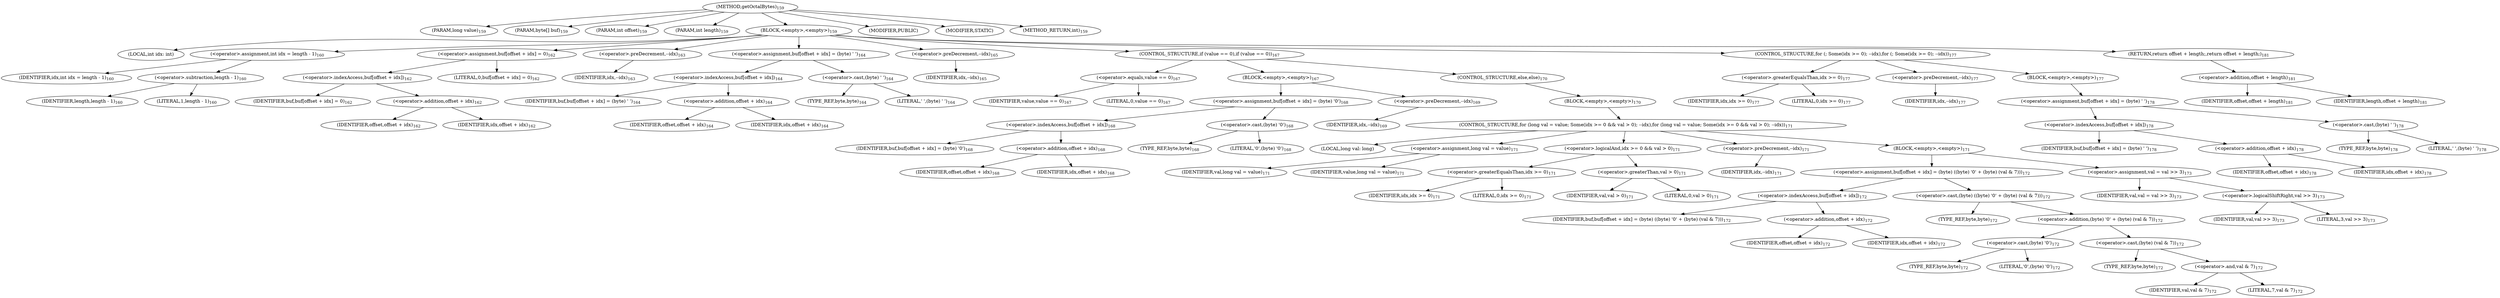 digraph "getOctalBytes" {  
"206" [label = <(METHOD,getOctalBytes)<SUB>159</SUB>> ]
"207" [label = <(PARAM,long value)<SUB>159</SUB>> ]
"208" [label = <(PARAM,byte[] buf)<SUB>159</SUB>> ]
"209" [label = <(PARAM,int offset)<SUB>159</SUB>> ]
"210" [label = <(PARAM,int length)<SUB>159</SUB>> ]
"211" [label = <(BLOCK,&lt;empty&gt;,&lt;empty&gt;)<SUB>159</SUB>> ]
"212" [label = <(LOCAL,int idx: int)> ]
"213" [label = <(&lt;operator&gt;.assignment,int idx = length - 1)<SUB>160</SUB>> ]
"214" [label = <(IDENTIFIER,idx,int idx = length - 1)<SUB>160</SUB>> ]
"215" [label = <(&lt;operator&gt;.subtraction,length - 1)<SUB>160</SUB>> ]
"216" [label = <(IDENTIFIER,length,length - 1)<SUB>160</SUB>> ]
"217" [label = <(LITERAL,1,length - 1)<SUB>160</SUB>> ]
"218" [label = <(&lt;operator&gt;.assignment,buf[offset + idx] = 0)<SUB>162</SUB>> ]
"219" [label = <(&lt;operator&gt;.indexAccess,buf[offset + idx])<SUB>162</SUB>> ]
"220" [label = <(IDENTIFIER,buf,buf[offset + idx] = 0)<SUB>162</SUB>> ]
"221" [label = <(&lt;operator&gt;.addition,offset + idx)<SUB>162</SUB>> ]
"222" [label = <(IDENTIFIER,offset,offset + idx)<SUB>162</SUB>> ]
"223" [label = <(IDENTIFIER,idx,offset + idx)<SUB>162</SUB>> ]
"224" [label = <(LITERAL,0,buf[offset + idx] = 0)<SUB>162</SUB>> ]
"225" [label = <(&lt;operator&gt;.preDecrement,--idx)<SUB>163</SUB>> ]
"226" [label = <(IDENTIFIER,idx,--idx)<SUB>163</SUB>> ]
"227" [label = <(&lt;operator&gt;.assignment,buf[offset + idx] = (byte) ' ')<SUB>164</SUB>> ]
"228" [label = <(&lt;operator&gt;.indexAccess,buf[offset + idx])<SUB>164</SUB>> ]
"229" [label = <(IDENTIFIER,buf,buf[offset + idx] = (byte) ' ')<SUB>164</SUB>> ]
"230" [label = <(&lt;operator&gt;.addition,offset + idx)<SUB>164</SUB>> ]
"231" [label = <(IDENTIFIER,offset,offset + idx)<SUB>164</SUB>> ]
"232" [label = <(IDENTIFIER,idx,offset + idx)<SUB>164</SUB>> ]
"233" [label = <(&lt;operator&gt;.cast,(byte) ' ')<SUB>164</SUB>> ]
"234" [label = <(TYPE_REF,byte,byte)<SUB>164</SUB>> ]
"235" [label = <(LITERAL,' ',(byte) ' ')<SUB>164</SUB>> ]
"236" [label = <(&lt;operator&gt;.preDecrement,--idx)<SUB>165</SUB>> ]
"237" [label = <(IDENTIFIER,idx,--idx)<SUB>165</SUB>> ]
"238" [label = <(CONTROL_STRUCTURE,if (value == 0),if (value == 0))<SUB>167</SUB>> ]
"239" [label = <(&lt;operator&gt;.equals,value == 0)<SUB>167</SUB>> ]
"240" [label = <(IDENTIFIER,value,value == 0)<SUB>167</SUB>> ]
"241" [label = <(LITERAL,0,value == 0)<SUB>167</SUB>> ]
"242" [label = <(BLOCK,&lt;empty&gt;,&lt;empty&gt;)<SUB>167</SUB>> ]
"243" [label = <(&lt;operator&gt;.assignment,buf[offset + idx] = (byte) '0')<SUB>168</SUB>> ]
"244" [label = <(&lt;operator&gt;.indexAccess,buf[offset + idx])<SUB>168</SUB>> ]
"245" [label = <(IDENTIFIER,buf,buf[offset + idx] = (byte) '0')<SUB>168</SUB>> ]
"246" [label = <(&lt;operator&gt;.addition,offset + idx)<SUB>168</SUB>> ]
"247" [label = <(IDENTIFIER,offset,offset + idx)<SUB>168</SUB>> ]
"248" [label = <(IDENTIFIER,idx,offset + idx)<SUB>168</SUB>> ]
"249" [label = <(&lt;operator&gt;.cast,(byte) '0')<SUB>168</SUB>> ]
"250" [label = <(TYPE_REF,byte,byte)<SUB>168</SUB>> ]
"251" [label = <(LITERAL,'0',(byte) '0')<SUB>168</SUB>> ]
"252" [label = <(&lt;operator&gt;.preDecrement,--idx)<SUB>169</SUB>> ]
"253" [label = <(IDENTIFIER,idx,--idx)<SUB>169</SUB>> ]
"254" [label = <(CONTROL_STRUCTURE,else,else)<SUB>170</SUB>> ]
"255" [label = <(BLOCK,&lt;empty&gt;,&lt;empty&gt;)<SUB>170</SUB>> ]
"256" [label = <(CONTROL_STRUCTURE,for (long val = value; Some(idx &gt;= 0 &amp;&amp; val &gt; 0); --idx),for (long val = value; Some(idx &gt;= 0 &amp;&amp; val &gt; 0); --idx))<SUB>171</SUB>> ]
"257" [label = <(LOCAL,long val: long)> ]
"258" [label = <(&lt;operator&gt;.assignment,long val = value)<SUB>171</SUB>> ]
"259" [label = <(IDENTIFIER,val,long val = value)<SUB>171</SUB>> ]
"260" [label = <(IDENTIFIER,value,long val = value)<SUB>171</SUB>> ]
"261" [label = <(&lt;operator&gt;.logicalAnd,idx &gt;= 0 &amp;&amp; val &gt; 0)<SUB>171</SUB>> ]
"262" [label = <(&lt;operator&gt;.greaterEqualsThan,idx &gt;= 0)<SUB>171</SUB>> ]
"263" [label = <(IDENTIFIER,idx,idx &gt;= 0)<SUB>171</SUB>> ]
"264" [label = <(LITERAL,0,idx &gt;= 0)<SUB>171</SUB>> ]
"265" [label = <(&lt;operator&gt;.greaterThan,val &gt; 0)<SUB>171</SUB>> ]
"266" [label = <(IDENTIFIER,val,val &gt; 0)<SUB>171</SUB>> ]
"267" [label = <(LITERAL,0,val &gt; 0)<SUB>171</SUB>> ]
"268" [label = <(&lt;operator&gt;.preDecrement,--idx)<SUB>171</SUB>> ]
"269" [label = <(IDENTIFIER,idx,--idx)<SUB>171</SUB>> ]
"270" [label = <(BLOCK,&lt;empty&gt;,&lt;empty&gt;)<SUB>171</SUB>> ]
"271" [label = <(&lt;operator&gt;.assignment,buf[offset + idx] = (byte) ((byte) '0' + (byte) (val &amp; 7)))<SUB>172</SUB>> ]
"272" [label = <(&lt;operator&gt;.indexAccess,buf[offset + idx])<SUB>172</SUB>> ]
"273" [label = <(IDENTIFIER,buf,buf[offset + idx] = (byte) ((byte) '0' + (byte) (val &amp; 7)))<SUB>172</SUB>> ]
"274" [label = <(&lt;operator&gt;.addition,offset + idx)<SUB>172</SUB>> ]
"275" [label = <(IDENTIFIER,offset,offset + idx)<SUB>172</SUB>> ]
"276" [label = <(IDENTIFIER,idx,offset + idx)<SUB>172</SUB>> ]
"277" [label = <(&lt;operator&gt;.cast,(byte) ((byte) '0' + (byte) (val &amp; 7)))<SUB>172</SUB>> ]
"278" [label = <(TYPE_REF,byte,byte)<SUB>172</SUB>> ]
"279" [label = <(&lt;operator&gt;.addition,(byte) '0' + (byte) (val &amp; 7))<SUB>172</SUB>> ]
"280" [label = <(&lt;operator&gt;.cast,(byte) '0')<SUB>172</SUB>> ]
"281" [label = <(TYPE_REF,byte,byte)<SUB>172</SUB>> ]
"282" [label = <(LITERAL,'0',(byte) '0')<SUB>172</SUB>> ]
"283" [label = <(&lt;operator&gt;.cast,(byte) (val &amp; 7))<SUB>172</SUB>> ]
"284" [label = <(TYPE_REF,byte,byte)<SUB>172</SUB>> ]
"285" [label = <(&lt;operator&gt;.and,val &amp; 7)<SUB>172</SUB>> ]
"286" [label = <(IDENTIFIER,val,val &amp; 7)<SUB>172</SUB>> ]
"287" [label = <(LITERAL,7,val &amp; 7)<SUB>172</SUB>> ]
"288" [label = <(&lt;operator&gt;.assignment,val = val &gt;&gt; 3)<SUB>173</SUB>> ]
"289" [label = <(IDENTIFIER,val,val = val &gt;&gt; 3)<SUB>173</SUB>> ]
"290" [label = <(&lt;operator&gt;.logicalShiftRight,val &gt;&gt; 3)<SUB>173</SUB>> ]
"291" [label = <(IDENTIFIER,val,val &gt;&gt; 3)<SUB>173</SUB>> ]
"292" [label = <(LITERAL,3,val &gt;&gt; 3)<SUB>173</SUB>> ]
"293" [label = <(CONTROL_STRUCTURE,for (; Some(idx &gt;= 0); --idx),for (; Some(idx &gt;= 0); --idx))<SUB>177</SUB>> ]
"294" [label = <(&lt;operator&gt;.greaterEqualsThan,idx &gt;= 0)<SUB>177</SUB>> ]
"295" [label = <(IDENTIFIER,idx,idx &gt;= 0)<SUB>177</SUB>> ]
"296" [label = <(LITERAL,0,idx &gt;= 0)<SUB>177</SUB>> ]
"297" [label = <(&lt;operator&gt;.preDecrement,--idx)<SUB>177</SUB>> ]
"298" [label = <(IDENTIFIER,idx,--idx)<SUB>177</SUB>> ]
"299" [label = <(BLOCK,&lt;empty&gt;,&lt;empty&gt;)<SUB>177</SUB>> ]
"300" [label = <(&lt;operator&gt;.assignment,buf[offset + idx] = (byte) ' ')<SUB>178</SUB>> ]
"301" [label = <(&lt;operator&gt;.indexAccess,buf[offset + idx])<SUB>178</SUB>> ]
"302" [label = <(IDENTIFIER,buf,buf[offset + idx] = (byte) ' ')<SUB>178</SUB>> ]
"303" [label = <(&lt;operator&gt;.addition,offset + idx)<SUB>178</SUB>> ]
"304" [label = <(IDENTIFIER,offset,offset + idx)<SUB>178</SUB>> ]
"305" [label = <(IDENTIFIER,idx,offset + idx)<SUB>178</SUB>> ]
"306" [label = <(&lt;operator&gt;.cast,(byte) ' ')<SUB>178</SUB>> ]
"307" [label = <(TYPE_REF,byte,byte)<SUB>178</SUB>> ]
"308" [label = <(LITERAL,' ',(byte) ' ')<SUB>178</SUB>> ]
"309" [label = <(RETURN,return offset + length;,return offset + length;)<SUB>181</SUB>> ]
"310" [label = <(&lt;operator&gt;.addition,offset + length)<SUB>181</SUB>> ]
"311" [label = <(IDENTIFIER,offset,offset + length)<SUB>181</SUB>> ]
"312" [label = <(IDENTIFIER,length,offset + length)<SUB>181</SUB>> ]
"313" [label = <(MODIFIER,PUBLIC)> ]
"314" [label = <(MODIFIER,STATIC)> ]
"315" [label = <(METHOD_RETURN,int)<SUB>159</SUB>> ]
  "206" -> "207" 
  "206" -> "208" 
  "206" -> "209" 
  "206" -> "210" 
  "206" -> "211" 
  "206" -> "313" 
  "206" -> "314" 
  "206" -> "315" 
  "211" -> "212" 
  "211" -> "213" 
  "211" -> "218" 
  "211" -> "225" 
  "211" -> "227" 
  "211" -> "236" 
  "211" -> "238" 
  "211" -> "293" 
  "211" -> "309" 
  "213" -> "214" 
  "213" -> "215" 
  "215" -> "216" 
  "215" -> "217" 
  "218" -> "219" 
  "218" -> "224" 
  "219" -> "220" 
  "219" -> "221" 
  "221" -> "222" 
  "221" -> "223" 
  "225" -> "226" 
  "227" -> "228" 
  "227" -> "233" 
  "228" -> "229" 
  "228" -> "230" 
  "230" -> "231" 
  "230" -> "232" 
  "233" -> "234" 
  "233" -> "235" 
  "236" -> "237" 
  "238" -> "239" 
  "238" -> "242" 
  "238" -> "254" 
  "239" -> "240" 
  "239" -> "241" 
  "242" -> "243" 
  "242" -> "252" 
  "243" -> "244" 
  "243" -> "249" 
  "244" -> "245" 
  "244" -> "246" 
  "246" -> "247" 
  "246" -> "248" 
  "249" -> "250" 
  "249" -> "251" 
  "252" -> "253" 
  "254" -> "255" 
  "255" -> "256" 
  "256" -> "257" 
  "256" -> "258" 
  "256" -> "261" 
  "256" -> "268" 
  "256" -> "270" 
  "258" -> "259" 
  "258" -> "260" 
  "261" -> "262" 
  "261" -> "265" 
  "262" -> "263" 
  "262" -> "264" 
  "265" -> "266" 
  "265" -> "267" 
  "268" -> "269" 
  "270" -> "271" 
  "270" -> "288" 
  "271" -> "272" 
  "271" -> "277" 
  "272" -> "273" 
  "272" -> "274" 
  "274" -> "275" 
  "274" -> "276" 
  "277" -> "278" 
  "277" -> "279" 
  "279" -> "280" 
  "279" -> "283" 
  "280" -> "281" 
  "280" -> "282" 
  "283" -> "284" 
  "283" -> "285" 
  "285" -> "286" 
  "285" -> "287" 
  "288" -> "289" 
  "288" -> "290" 
  "290" -> "291" 
  "290" -> "292" 
  "293" -> "294" 
  "293" -> "297" 
  "293" -> "299" 
  "294" -> "295" 
  "294" -> "296" 
  "297" -> "298" 
  "299" -> "300" 
  "300" -> "301" 
  "300" -> "306" 
  "301" -> "302" 
  "301" -> "303" 
  "303" -> "304" 
  "303" -> "305" 
  "306" -> "307" 
  "306" -> "308" 
  "309" -> "310" 
  "310" -> "311" 
  "310" -> "312" 
}
